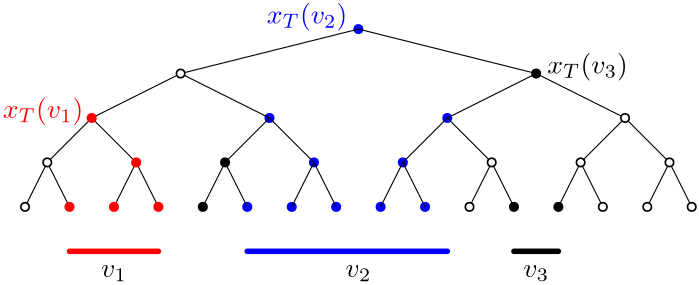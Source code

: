 <?xml version="1.0"?>
<!DOCTYPE ipe SYSTEM "ipe.dtd">
<ipe version="70206" creator="Ipe 7.2.7">
<info created="D:20200225204841" modified="D:20200225204841"/>
<ipestyle name="basic">
<symbol name="arrow/arc(spx)">
<path stroke="sym-stroke" fill="sym-stroke" pen="sym-pen">
0 0 m
-1 0.333 l
-1 -0.333 l
h
</path>
</symbol>
<symbol name="arrow/farc(spx)">
<path stroke="sym-stroke" fill="white" pen="sym-pen">
0 0 m
-1 0.333 l
-1 -0.333 l
h
</path>
</symbol>
<symbol name="arrow/ptarc(spx)">
<path stroke="sym-stroke" fill="sym-stroke" pen="sym-pen">
0 0 m
-1 0.333 l
-0.8 0 l
-1 -0.333 l
h
</path>
</symbol>
<symbol name="arrow/fptarc(spx)">
<path stroke="sym-stroke" fill="white" pen="sym-pen">
0 0 m
-1 0.333 l
-0.8 0 l
-1 -0.333 l
h
</path>
</symbol>
<symbol name="mark/circle(sx)" transformations="translations">
<path fill="sym-stroke">
0.6 0 0 0.6 0 0 e
0.4 0 0 0.4 0 0 e
</path>
</symbol>
<symbol name="mark/disk(sx)" transformations="translations">
<path fill="sym-stroke">
0.6 0 0 0.6 0 0 e
</path>
</symbol>
<symbol name="mark/fdisk(sfx)" transformations="translations">
<group>
<path fill="sym-fill">
0.5 0 0 0.5 0 0 e
</path>
<path fill="sym-stroke" fillrule="eofill">
0.6 0 0 0.6 0 0 e
0.4 0 0 0.4 0 0 e
</path>
</group>
</symbol>
<symbol name="mark/box(sx)" transformations="translations">
<path fill="sym-stroke" fillrule="eofill">
-0.6 -0.6 m
0.6 -0.6 l
0.6 0.6 l
-0.6 0.6 l
h
-0.4 -0.4 m
0.4 -0.4 l
0.4 0.4 l
-0.4 0.4 l
h
</path>
</symbol>
<symbol name="mark/square(sx)" transformations="translations">
<path fill="sym-stroke">
-0.6 -0.6 m
0.6 -0.6 l
0.6 0.6 l
-0.6 0.6 l
h
</path>
</symbol>
<symbol name="mark/fsquare(sfx)" transformations="translations">
<group>
<path fill="sym-fill">
-0.5 -0.5 m
0.5 -0.5 l
0.5 0.5 l
-0.5 0.5 l
h
</path>
<path fill="sym-stroke" fillrule="eofill">
-0.6 -0.6 m
0.6 -0.6 l
0.6 0.6 l
-0.6 0.6 l
h
-0.4 -0.4 m
0.4 -0.4 l
0.4 0.4 l
-0.4 0.4 l
h
</path>
</group>
</symbol>
<symbol name="mark/cross(sx)" transformations="translations">
<group>
<path fill="sym-stroke">
-0.43 -0.57 m
0.57 0.43 l
0.43 0.57 l
-0.57 -0.43 l
h
</path>
<path fill="sym-stroke">
-0.43 0.57 m
0.57 -0.43 l
0.43 -0.57 l
-0.57 0.43 l
h
</path>
</group>
</symbol>
<symbol name="arrow/fnormal(spx)">
<path stroke="sym-stroke" fill="white" pen="sym-pen">
0 0 m
-1 0.333 l
-1 -0.333 l
h
</path>
</symbol>
<symbol name="arrow/pointed(spx)">
<path stroke="sym-stroke" fill="sym-stroke" pen="sym-pen">
0 0 m
-1 0.333 l
-0.8 0 l
-1 -0.333 l
h
</path>
</symbol>
<symbol name="arrow/fpointed(spx)">
<path stroke="sym-stroke" fill="white" pen="sym-pen">
0 0 m
-1 0.333 l
-0.8 0 l
-1 -0.333 l
h
</path>
</symbol>
<symbol name="arrow/linear(spx)">
<path stroke="sym-stroke" pen="sym-pen">
-1 0.333 m
0 0 l
-1 -0.333 l
</path>
</symbol>
<symbol name="arrow/fdouble(spx)">
<path stroke="sym-stroke" fill="white" pen="sym-pen">
0 0 m
-1 0.333 l
-1 -0.333 l
h
-1 0 m
-2 0.333 l
-2 -0.333 l
h
</path>
</symbol>
<symbol name="arrow/double(spx)">
<path stroke="sym-stroke" fill="sym-stroke" pen="sym-pen">
0 0 m
-1 0.333 l
-1 -0.333 l
h
-1 0 m
-2 0.333 l
-2 -0.333 l
h
</path>
</symbol>
<pen name="heavier" value="0.8"/>
<pen name="fat" value="1.2"/>
<pen name="ultrafat" value="2"/>
<symbolsize name="large" value="5"/>
<symbolsize name="small" value="2"/>
<symbolsize name="tiny" value="1.1"/>
<arrowsize name="large" value="10"/>
<arrowsize name="small" value="5"/>
<arrowsize name="tiny" value="3"/>
<color name="red" value="1 0 0"/>
<color name="green" value="0 1 0"/>
<color name="blue" value="0 0 1"/>
<color name="yellow" value="1 1 0"/>
<color name="orange" value="1 0.647 0"/>
<color name="gold" value="1 0.843 0"/>
<color name="purple" value="0.627 0.125 0.941"/>
<color name="gray" value="0.745"/>
<color name="brown" value="0.647 0.165 0.165"/>
<color name="navy" value="0 0 0.502"/>
<color name="pink" value="1 0.753 0.796"/>
<color name="seagreen" value="0.18 0.545 0.341"/>
<color name="turquoise" value="0.251 0.878 0.816"/>
<color name="violet" value="0.933 0.51 0.933"/>
<color name="darkblue" value="0 0 0.545"/>
<color name="darkcyan" value="0 0.545 0.545"/>
<color name="darkgray" value="0.663"/>
<color name="darkgreen" value="0 0.392 0"/>
<color name="darkmagenta" value="0.545 0 0.545"/>
<color name="darkorange" value="1 0.549 0"/>
<color name="darkred" value="0.545 0 0"/>
<color name="lightblue" value="0.678 0.847 0.902"/>
<color name="lightcyan" value="0.878 1 1"/>
<color name="lightgray" value="0.827"/>
<color name="lightgreen" value="0.565 0.933 0.565"/>
<color name="lightyellow" value="1 1 0.878"/>
<dashstyle name="dashed" value="[4] 0"/>
<dashstyle name="dotted" value="[1 3] 0"/>
<dashstyle name="dash dotted" value="[4 2 1 2] 0"/>
<dashstyle name="dash dot dotted" value="[4 2 1 2 1 2] 0"/>
<textsize name="large" value="\large"/>
<textsize name="Large" value="\Large"/>
<textsize name="LARGE" value="\LARGE"/>
<textsize name="huge" value="\huge"/>
<textsize name="Huge" value="\Huge"/>
<textsize name="small" value="\small"/>
<textsize name="footnote" value="\footnotesize"/>
<textsize name="tiny" value="\tiny"/>
<textstyle name="center" begin="\begin{center}" end="\end{center}"/>
<textstyle name="itemize" begin="\begin{itemize}" end="\end{itemize}"/>
<textstyle name="item" begin="\begin{itemize}\item{}" end="\end{itemize}"/>
<gridsize name="4 pts" value="4"/>
<gridsize name="8 pts (~3 mm)" value="8"/>
<gridsize name="16 pts (~6 mm)" value="16"/>
<gridsize name="32 pts (~12 mm)" value="32"/>
<gridsize name="10 pts (~3.5 mm)" value="10"/>
<gridsize name="20 pts (~7 mm)" value="20"/>
<gridsize name="14 pts (~5 mm)" value="14"/>
<gridsize name="28 pts (~10 mm)" value="28"/>
<gridsize name="56 pts (~20 mm)" value="56"/>
<anglesize name="90 deg" value="90"/>
<anglesize name="60 deg" value="60"/>
<anglesize name="45 deg" value="45"/>
<anglesize name="30 deg" value="30"/>
<anglesize name="22.5 deg" value="22.5"/>
<opacity name="10%" value="0.1"/>
<opacity name="30%" value="0.3"/>
<opacity name="50%" value="0.5"/>
<opacity name="75%" value="0.75"/>
<tiling name="falling" angle="-60" step="4" width="1"/>
<tiling name="rising" angle="30" step="4" width="1"/>
</ipestyle>
<page>
<layer name="alpha"/>
<view layers="alpha" active="alpha"/>
<path layer="alpha" matrix="1 0 0 1 128 0" stroke="black" fill="1">
160 512 m
168 528 l
</path>
<path stroke="black">
128 512 m
136 528 l
</path>
<path stroke="black">
136 528 m
144 512 l
</path>
<path stroke="black">
160 512 m
168 528 l
</path>
<path stroke="black">
168 528 m
176 512 l
</path>
<path stroke="black">
168 528 m
152 544 l
</path>
<path stroke="black">
152 544 m
136 528 l
</path>
<use matrix="1 0 0 1 64 0" name="mark/disk(sx)" pos="128 512" size="normal" stroke="black"/>
<use matrix="1 0 0 1 64 0" name="mark/disk(sx)" pos="144 512" size="normal" stroke="blue"/>
<use matrix="1 0 0 1 64 0" name="mark/disk(sx)" pos="160 512" size="normal" stroke="blue"/>
<use matrix="1 0 0 1 64 0" name="mark/disk(sx)" pos="176 512" size="normal" stroke="blue"/>
<use matrix="1 0 0 1 64 0" name="mark/disk(sx)" pos="136 528" size="normal" stroke="black"/>
<use matrix="1 0 0 1 64 0" name="mark/disk(sx)" pos="168 528" size="normal" stroke="blue"/>
<use matrix="1 0 0 1 64 0" name="mark/disk(sx)" pos="152 544" size="normal" stroke="blue"/>
<path matrix="1 0 0 1 64 0" stroke="black">
128 512 m
136 528 l
</path>
<path matrix="1 0 0 1 64 0" stroke="black">
136 528 m
144 512 l
</path>
<path matrix="1 0 0 1 64 0" stroke="black">
160 512 m
168 528 l
</path>
<path matrix="1 0 0 1 64 0" stroke="black">
168 528 m
176 512 l
</path>
<path matrix="1 0 0 1 64 0" stroke="black">
168 528 m
152 544 l
</path>
<path matrix="1 0 0 1 64 0" stroke="black">
152 544 m
136 528 l
</path>
<path stroke="black">
152 544 m
184 560 l
</path>
<path stroke="black">
184 560 m
216 544 l
</path>
<use matrix="1 0 0 1 128 0" name="mark/disk(sx)" pos="128 512" size="normal" stroke="blue"/>
<use matrix="1 0 0 1 128 0" name="mark/disk(sx)" pos="144 512" size="normal" stroke="blue"/>
<use matrix="1 0 0 1 128 0" name="mark/disk(sx)" pos="176 512" size="normal" stroke="black"/>
<use matrix="1 0 0 1 128 0" name="mark/disk(sx)" pos="136 528" size="normal" stroke="blue"/>
<use matrix="1 0 0 1 128 0" name="mark/disk(sx)" pos="152 544" size="normal" stroke="blue"/>
<path matrix="1 0 0 1 128 0" stroke="black">
128 512 m
136 528 l
</path>
<path matrix="1 0 0 1 128 0" stroke="black">
136 528 m
144 512 l
</path>
<path matrix="1 0 0 1 128 0" stroke="black">
168 528 m
176 512 l
</path>
<path matrix="1 0 0 1 128 0" stroke="black">
168 528 m
152 544 l
</path>
<path matrix="1 0 0 1 128 0" stroke="black">
152 544 m
136 528 l
</path>
<use matrix="1 0 0 1 192 0" name="mark/disk(sx)" pos="128 512" size="normal" stroke="black"/>
<path matrix="1 0 0 1 192 0" stroke="black">
128 512 m
136 528 l
</path>
<path matrix="1 0 0 1 192 0" stroke="black">
136 528 m
144 512 l
</path>
<path matrix="1 0 0 1 192 0" stroke="black">
160 512 m
168 528 l
</path>
<path matrix="1 0 0 1 192 0" stroke="black">
168 528 m
176 512 l
</path>
<path matrix="1 0 0 1 192 0" stroke="black">
168 528 m
152 544 l
</path>
<path matrix="1 0 0 1 192 0" stroke="black">
152 544 m
136 528 l
</path>
<path matrix="1 0 0 1 128 0" stroke="black">
152 544 m
184 560 l
</path>
<path matrix="1 0 0 1 128 0" stroke="black">
184 560 m
216 544 l
</path>
<use name="mark/disk(sx)" pos="248 576" size="normal" stroke="blue"/>
<path stroke="black">
184 560 m
248 576 l
</path>
<path stroke="black">
248 576 m
312 560 l
</path>
<path stroke="red" pen="ultrafat" cap="1">
144 496 m
176 496 l
176 496 l
</path>
<path stroke="blue" pen="ultrafat" cap="1">
208 496 m
280 496 l
</path>
<path stroke="black" pen="ultrafat" cap="1">
304 496 m
320 496 l
</path>
<text matrix="1 0 0 1 0 11" transformations="translations" pos="160 480" stroke="black" type="label" width="9.298" height="4.294" depth="1.49" halign="center" valign="top" style="math">v_1</text>
<text matrix="1 0 0 1 88 11" transformations="translations" pos="160 480" stroke="black" type="label" width="9.298" height="4.294" depth="1.49" halign="center" valign="top" style="math">v_2</text>
<text matrix="1 0 0 1 152 11" transformations="translations" pos="160 480" stroke="black" type="label" width="9.298" height="4.294" depth="1.49" halign="center" valign="top" style="math">v_3</text>
<text matrix="1 0 0 1 5 0" transformations="translations" pos="144 544" stroke="red" type="label" width="29.017" height="7.473" depth="2.49" halign="right" valign="baseline" style="math">x_T(v_1)</text>
<text matrix="1 0 0 1 100 34" transformations="translations" pos="144 544" stroke="blue" type="label" width="29.017" height="7.473" depth="2.49" halign="right" valign="baseline" style="math">x_T(v_2)</text>
<text matrix="1 0 0 1 -4 0" transformations="translations" pos="320 560" stroke="black" type="label" width="29.017" height="7.473" depth="2.49" valign="baseline" style="math">x_T(v_3)</text>
<use name="mark/disk(sx)" pos="152 544" size="normal" stroke="red"/>
<use name="mark/disk(sx)" pos="144 512" size="normal" stroke="red"/>
<use name="mark/disk(sx)" pos="160 512" size="normal" stroke="red"/>
<use name="mark/disk(sx)" pos="176 512" size="normal" stroke="red"/>
<use name="mark/disk(sx)" pos="168 528" size="normal" stroke="red"/>
<use name="mark/fdisk(sfx)" pos="128 512" size="normal" stroke="black"/>
<use name="mark/fdisk(sfx)" pos="136 528" size="normal" stroke="black"/>
<use name="mark/fdisk(sfx)" pos="184 560" size="normal" stroke="black"/>
<use matrix="1 0 0 1 128 0" name="mark/fdisk(sfx)" pos="160 512" size="normal" stroke="black"/>
<use matrix="1 0 0 1 128 0" name="mark/fdisk(sfx)" pos="168 528" size="normal" stroke="black"/>
<use matrix="1 0 0 1 192 0" name="mark/fdisk(sfx)" pos="144 512" size="normal" stroke="black"/>
<use matrix="1 0 0 1 192 0" name="mark/fdisk(sfx)" pos="160 512" size="normal" stroke="black"/>
<use matrix="1 0 0 1 192 0" name="mark/fdisk(sfx)" pos="176 512" size="normal" stroke="black"/>
<use matrix="1 0 0 1 192 0" name="mark/fdisk(sfx)" pos="136 528" size="normal" stroke="black"/>
<use matrix="1 0 0 1 192 0" name="mark/fdisk(sfx)" pos="168 528" size="normal" stroke="black"/>
<use matrix="1 0 0 1 192 0" name="mark/fdisk(sfx)" pos="152 544" size="normal" stroke="black"/>
<use matrix="1 0 0 1 128 0" name="mark/disk(sx)" pos="184 560" size="normal" stroke="black"/>
</page>
</ipe>
